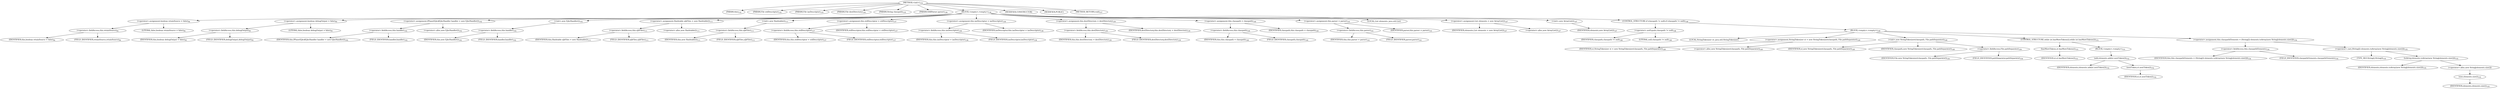 digraph "&lt;init&gt;" {  
"341" [label = <(METHOD,&lt;init&gt;)<SUB>132</SUB>> ]
"4" [label = <(PARAM,this)<SUB>132</SUB>> ]
"342" [label = <(PARAM,File stdDescriptor)<SUB>132</SUB>> ]
"343" [label = <(PARAM,File iasDescriptor)<SUB>133</SUB>> ]
"344" [label = <(PARAM,File destDirectory)<SUB>134</SUB>> ]
"345" [label = <(PARAM,String classpath)<SUB>135</SUB>> ]
"346" [label = <(PARAM,SAXParser parser)<SUB>136</SUB>> ]
"347" [label = <(BLOCK,&lt;empty&gt;,&lt;empty&gt;)<SUB>136</SUB>> ]
"348" [label = <(&lt;operator&gt;.assignment,boolean retainSource = false)<SUB>94</SUB>> ]
"349" [label = <(&lt;operator&gt;.fieldAccess,this.retainSource)<SUB>94</SUB>> ]
"350" [label = <(IDENTIFIER,this,boolean retainSource = false)<SUB>94</SUB>> ]
"351" [label = <(FIELD_IDENTIFIER,retainSource,retainSource)<SUB>94</SUB>> ]
"352" [label = <(LITERAL,false,boolean retainSource = false)<SUB>94</SUB>> ]
"353" [label = <(&lt;operator&gt;.assignment,boolean debugOutput = false)<SUB>95</SUB>> ]
"354" [label = <(&lt;operator&gt;.fieldAccess,this.debugOutput)<SUB>95</SUB>> ]
"355" [label = <(IDENTIFIER,this,boolean debugOutput = false)<SUB>95</SUB>> ]
"356" [label = <(FIELD_IDENTIFIER,debugOutput,debugOutput)<SUB>95</SUB>> ]
"357" [label = <(LITERAL,false,boolean debugOutput = false)<SUB>95</SUB>> ]
"358" [label = <(&lt;operator&gt;.assignment,IPlanetEjbc$EjbcHandler handler = new EjbcHandler())<SUB>102</SUB>> ]
"359" [label = <(&lt;operator&gt;.fieldAccess,this.handler)<SUB>102</SUB>> ]
"360" [label = <(IDENTIFIER,this,IPlanetEjbc$EjbcHandler handler = new EjbcHandler())<SUB>102</SUB>> ]
"361" [label = <(FIELD_IDENTIFIER,handler,handler)<SUB>102</SUB>> ]
"362" [label = <(&lt;operator&gt;.alloc,new EjbcHandler())<SUB>102</SUB>> ]
"363" [label = <(&lt;init&gt;,new EjbcHandler())<SUB>102</SUB>> ]
"364" [label = <(&lt;operator&gt;.fieldAccess,this.handler)<SUB>102</SUB>> ]
"365" [label = <(IDENTIFIER,this,new EjbcHandler())<SUB>102</SUB>> ]
"366" [label = <(FIELD_IDENTIFIER,handler,handler)<SUB>102</SUB>> ]
"367" [label = <(&lt;operator&gt;.assignment,Hashtable ejbFiles = new Hashtable())<SUB>111</SUB>> ]
"368" [label = <(&lt;operator&gt;.fieldAccess,this.ejbFiles)<SUB>111</SUB>> ]
"369" [label = <(IDENTIFIER,this,Hashtable ejbFiles = new Hashtable())<SUB>111</SUB>> ]
"370" [label = <(FIELD_IDENTIFIER,ejbFiles,ejbFiles)<SUB>111</SUB>> ]
"371" [label = <(&lt;operator&gt;.alloc,new Hashtable())<SUB>111</SUB>> ]
"372" [label = <(&lt;init&gt;,new Hashtable())<SUB>111</SUB>> ]
"373" [label = <(&lt;operator&gt;.fieldAccess,this.ejbFiles)<SUB>111</SUB>> ]
"374" [label = <(IDENTIFIER,this,new Hashtable())<SUB>111</SUB>> ]
"375" [label = <(FIELD_IDENTIFIER,ejbFiles,ejbFiles)<SUB>111</SUB>> ]
"376" [label = <(&lt;operator&gt;.assignment,this.stdDescriptor = stdDescriptor)<SUB>137</SUB>> ]
"377" [label = <(&lt;operator&gt;.fieldAccess,this.stdDescriptor)<SUB>137</SUB>> ]
"3" [label = <(IDENTIFIER,this,this.stdDescriptor = stdDescriptor)<SUB>137</SUB>> ]
"378" [label = <(FIELD_IDENTIFIER,stdDescriptor,stdDescriptor)<SUB>137</SUB>> ]
"379" [label = <(IDENTIFIER,stdDescriptor,this.stdDescriptor = stdDescriptor)<SUB>137</SUB>> ]
"380" [label = <(&lt;operator&gt;.assignment,this.iasDescriptor = iasDescriptor)<SUB>138</SUB>> ]
"381" [label = <(&lt;operator&gt;.fieldAccess,this.iasDescriptor)<SUB>138</SUB>> ]
"5" [label = <(IDENTIFIER,this,this.iasDescriptor = iasDescriptor)<SUB>138</SUB>> ]
"382" [label = <(FIELD_IDENTIFIER,iasDescriptor,iasDescriptor)<SUB>138</SUB>> ]
"383" [label = <(IDENTIFIER,iasDescriptor,this.iasDescriptor = iasDescriptor)<SUB>138</SUB>> ]
"384" [label = <(&lt;operator&gt;.assignment,this.destDirectory = destDirectory)<SUB>139</SUB>> ]
"385" [label = <(&lt;operator&gt;.fieldAccess,this.destDirectory)<SUB>139</SUB>> ]
"6" [label = <(IDENTIFIER,this,this.destDirectory = destDirectory)<SUB>139</SUB>> ]
"386" [label = <(FIELD_IDENTIFIER,destDirectory,destDirectory)<SUB>139</SUB>> ]
"387" [label = <(IDENTIFIER,destDirectory,this.destDirectory = destDirectory)<SUB>139</SUB>> ]
"388" [label = <(&lt;operator&gt;.assignment,this.classpath = classpath)<SUB>140</SUB>> ]
"389" [label = <(&lt;operator&gt;.fieldAccess,this.classpath)<SUB>140</SUB>> ]
"7" [label = <(IDENTIFIER,this,this.classpath = classpath)<SUB>140</SUB>> ]
"390" [label = <(FIELD_IDENTIFIER,classpath,classpath)<SUB>140</SUB>> ]
"391" [label = <(IDENTIFIER,classpath,this.classpath = classpath)<SUB>140</SUB>> ]
"392" [label = <(&lt;operator&gt;.assignment,this.parser = parser)<SUB>141</SUB>> ]
"393" [label = <(&lt;operator&gt;.fieldAccess,this.parser)<SUB>141</SUB>> ]
"8" [label = <(IDENTIFIER,this,this.parser = parser)<SUB>141</SUB>> ]
"394" [label = <(FIELD_IDENTIFIER,parser,parser)<SUB>141</SUB>> ]
"395" [label = <(IDENTIFIER,parser,this.parser = parser)<SUB>141</SUB>> ]
"10" [label = <(LOCAL,List elements: java.util.List)> ]
"396" [label = <(&lt;operator&gt;.assignment,List elements = new ArrayList())<SUB>147</SUB>> ]
"397" [label = <(IDENTIFIER,elements,List elements = new ArrayList())<SUB>147</SUB>> ]
"398" [label = <(&lt;operator&gt;.alloc,new ArrayList())<SUB>147</SUB>> ]
"399" [label = <(&lt;init&gt;,new ArrayList())<SUB>147</SUB>> ]
"9" [label = <(IDENTIFIER,elements,new ArrayList())<SUB>147</SUB>> ]
"400" [label = <(CONTROL_STRUCTURE,if (classpath != null),if (classpath != null))<SUB>148</SUB>> ]
"401" [label = <(&lt;operator&gt;.notEquals,classpath != null)<SUB>148</SUB>> ]
"402" [label = <(IDENTIFIER,classpath,classpath != null)<SUB>148</SUB>> ]
"403" [label = <(LITERAL,null,classpath != null)<SUB>148</SUB>> ]
"404" [label = <(BLOCK,&lt;empty&gt;,&lt;empty&gt;)<SUB>148</SUB>> ]
"12" [label = <(LOCAL,StringTokenizer st: java.util.StringTokenizer)> ]
"405" [label = <(&lt;operator&gt;.assignment,StringTokenizer st = new StringTokenizer(classpath, File.pathSeparator))<SUB>149</SUB>> ]
"406" [label = <(IDENTIFIER,st,StringTokenizer st = new StringTokenizer(classpath, File.pathSeparator))<SUB>149</SUB>> ]
"407" [label = <(&lt;operator&gt;.alloc,new StringTokenizer(classpath, File.pathSeparator))<SUB>149</SUB>> ]
"408" [label = <(&lt;init&gt;,new StringTokenizer(classpath, File.pathSeparator))<SUB>149</SUB>> ]
"11" [label = <(IDENTIFIER,st,new StringTokenizer(classpath, File.pathSeparator))<SUB>149</SUB>> ]
"409" [label = <(IDENTIFIER,classpath,new StringTokenizer(classpath, File.pathSeparator))<SUB>149</SUB>> ]
"410" [label = <(&lt;operator&gt;.fieldAccess,File.pathSeparator)<SUB>150</SUB>> ]
"411" [label = <(IDENTIFIER,File,new StringTokenizer(classpath, File.pathSeparator))<SUB>150</SUB>> ]
"412" [label = <(FIELD_IDENTIFIER,pathSeparator,pathSeparator)<SUB>150</SUB>> ]
"413" [label = <(CONTROL_STRUCTURE,while (st.hasMoreTokens()),while (st.hasMoreTokens()))<SUB>151</SUB>> ]
"414" [label = <(hasMoreTokens,st.hasMoreTokens())<SUB>151</SUB>> ]
"415" [label = <(IDENTIFIER,st,st.hasMoreTokens())<SUB>151</SUB>> ]
"416" [label = <(BLOCK,&lt;empty&gt;,&lt;empty&gt;)<SUB>151</SUB>> ]
"417" [label = <(add,elements.add(st.nextToken()))<SUB>152</SUB>> ]
"418" [label = <(IDENTIFIER,elements,elements.add(st.nextToken()))<SUB>152</SUB>> ]
"419" [label = <(nextToken,st.nextToken())<SUB>152</SUB>> ]
"420" [label = <(IDENTIFIER,st,st.nextToken())<SUB>152</SUB>> ]
"421" [label = <(&lt;operator&gt;.assignment,this.classpathElements = (String[]) elements.toArray(new String[elements.size()]))<SUB>154</SUB>> ]
"422" [label = <(&lt;operator&gt;.fieldAccess,this.classpathElements)<SUB>154</SUB>> ]
"423" [label = <(IDENTIFIER,this,this.classpathElements = (String[]) elements.toArray(new String[elements.size()]))<SUB>154</SUB>> ]
"424" [label = <(FIELD_IDENTIFIER,classpathElements,classpathElements)<SUB>154</SUB>> ]
"425" [label = <(&lt;operator&gt;.cast,(String[]) elements.toArray(new String[elements.size()]))<SUB>155</SUB>> ]
"426" [label = <(TYPE_REF,String[],String[])<SUB>155</SUB>> ]
"427" [label = <(toArray,elements.toArray(new String[elements.size()]))<SUB>155</SUB>> ]
"428" [label = <(IDENTIFIER,elements,elements.toArray(new String[elements.size()]))<SUB>155</SUB>> ]
"429" [label = <(&lt;operator&gt;.alloc,new String[elements.size()])> ]
"430" [label = <(size,elements.size())<SUB>155</SUB>> ]
"431" [label = <(IDENTIFIER,elements,elements.size())<SUB>155</SUB>> ]
"432" [label = <(MODIFIER,CONSTRUCTOR)> ]
"433" [label = <(MODIFIER,PUBLIC)> ]
"434" [label = <(METHOD_RETURN,void)<SUB>157</SUB>> ]
  "341" -> "4" 
  "341" -> "342" 
  "341" -> "343" 
  "341" -> "344" 
  "341" -> "345" 
  "341" -> "346" 
  "341" -> "347" 
  "341" -> "432" 
  "341" -> "433" 
  "341" -> "434" 
  "347" -> "348" 
  "347" -> "353" 
  "347" -> "358" 
  "347" -> "363" 
  "347" -> "367" 
  "347" -> "372" 
  "347" -> "376" 
  "347" -> "380" 
  "347" -> "384" 
  "347" -> "388" 
  "347" -> "392" 
  "347" -> "10" 
  "347" -> "396" 
  "347" -> "399" 
  "347" -> "400" 
  "348" -> "349" 
  "348" -> "352" 
  "349" -> "350" 
  "349" -> "351" 
  "353" -> "354" 
  "353" -> "357" 
  "354" -> "355" 
  "354" -> "356" 
  "358" -> "359" 
  "358" -> "362" 
  "359" -> "360" 
  "359" -> "361" 
  "363" -> "364" 
  "364" -> "365" 
  "364" -> "366" 
  "367" -> "368" 
  "367" -> "371" 
  "368" -> "369" 
  "368" -> "370" 
  "372" -> "373" 
  "373" -> "374" 
  "373" -> "375" 
  "376" -> "377" 
  "376" -> "379" 
  "377" -> "3" 
  "377" -> "378" 
  "380" -> "381" 
  "380" -> "383" 
  "381" -> "5" 
  "381" -> "382" 
  "384" -> "385" 
  "384" -> "387" 
  "385" -> "6" 
  "385" -> "386" 
  "388" -> "389" 
  "388" -> "391" 
  "389" -> "7" 
  "389" -> "390" 
  "392" -> "393" 
  "392" -> "395" 
  "393" -> "8" 
  "393" -> "394" 
  "396" -> "397" 
  "396" -> "398" 
  "399" -> "9" 
  "400" -> "401" 
  "400" -> "404" 
  "401" -> "402" 
  "401" -> "403" 
  "404" -> "12" 
  "404" -> "405" 
  "404" -> "408" 
  "404" -> "413" 
  "404" -> "421" 
  "405" -> "406" 
  "405" -> "407" 
  "408" -> "11" 
  "408" -> "409" 
  "408" -> "410" 
  "410" -> "411" 
  "410" -> "412" 
  "413" -> "414" 
  "413" -> "416" 
  "414" -> "415" 
  "416" -> "417" 
  "417" -> "418" 
  "417" -> "419" 
  "419" -> "420" 
  "421" -> "422" 
  "421" -> "425" 
  "422" -> "423" 
  "422" -> "424" 
  "425" -> "426" 
  "425" -> "427" 
  "427" -> "428" 
  "427" -> "429" 
  "429" -> "430" 
  "430" -> "431" 
}
